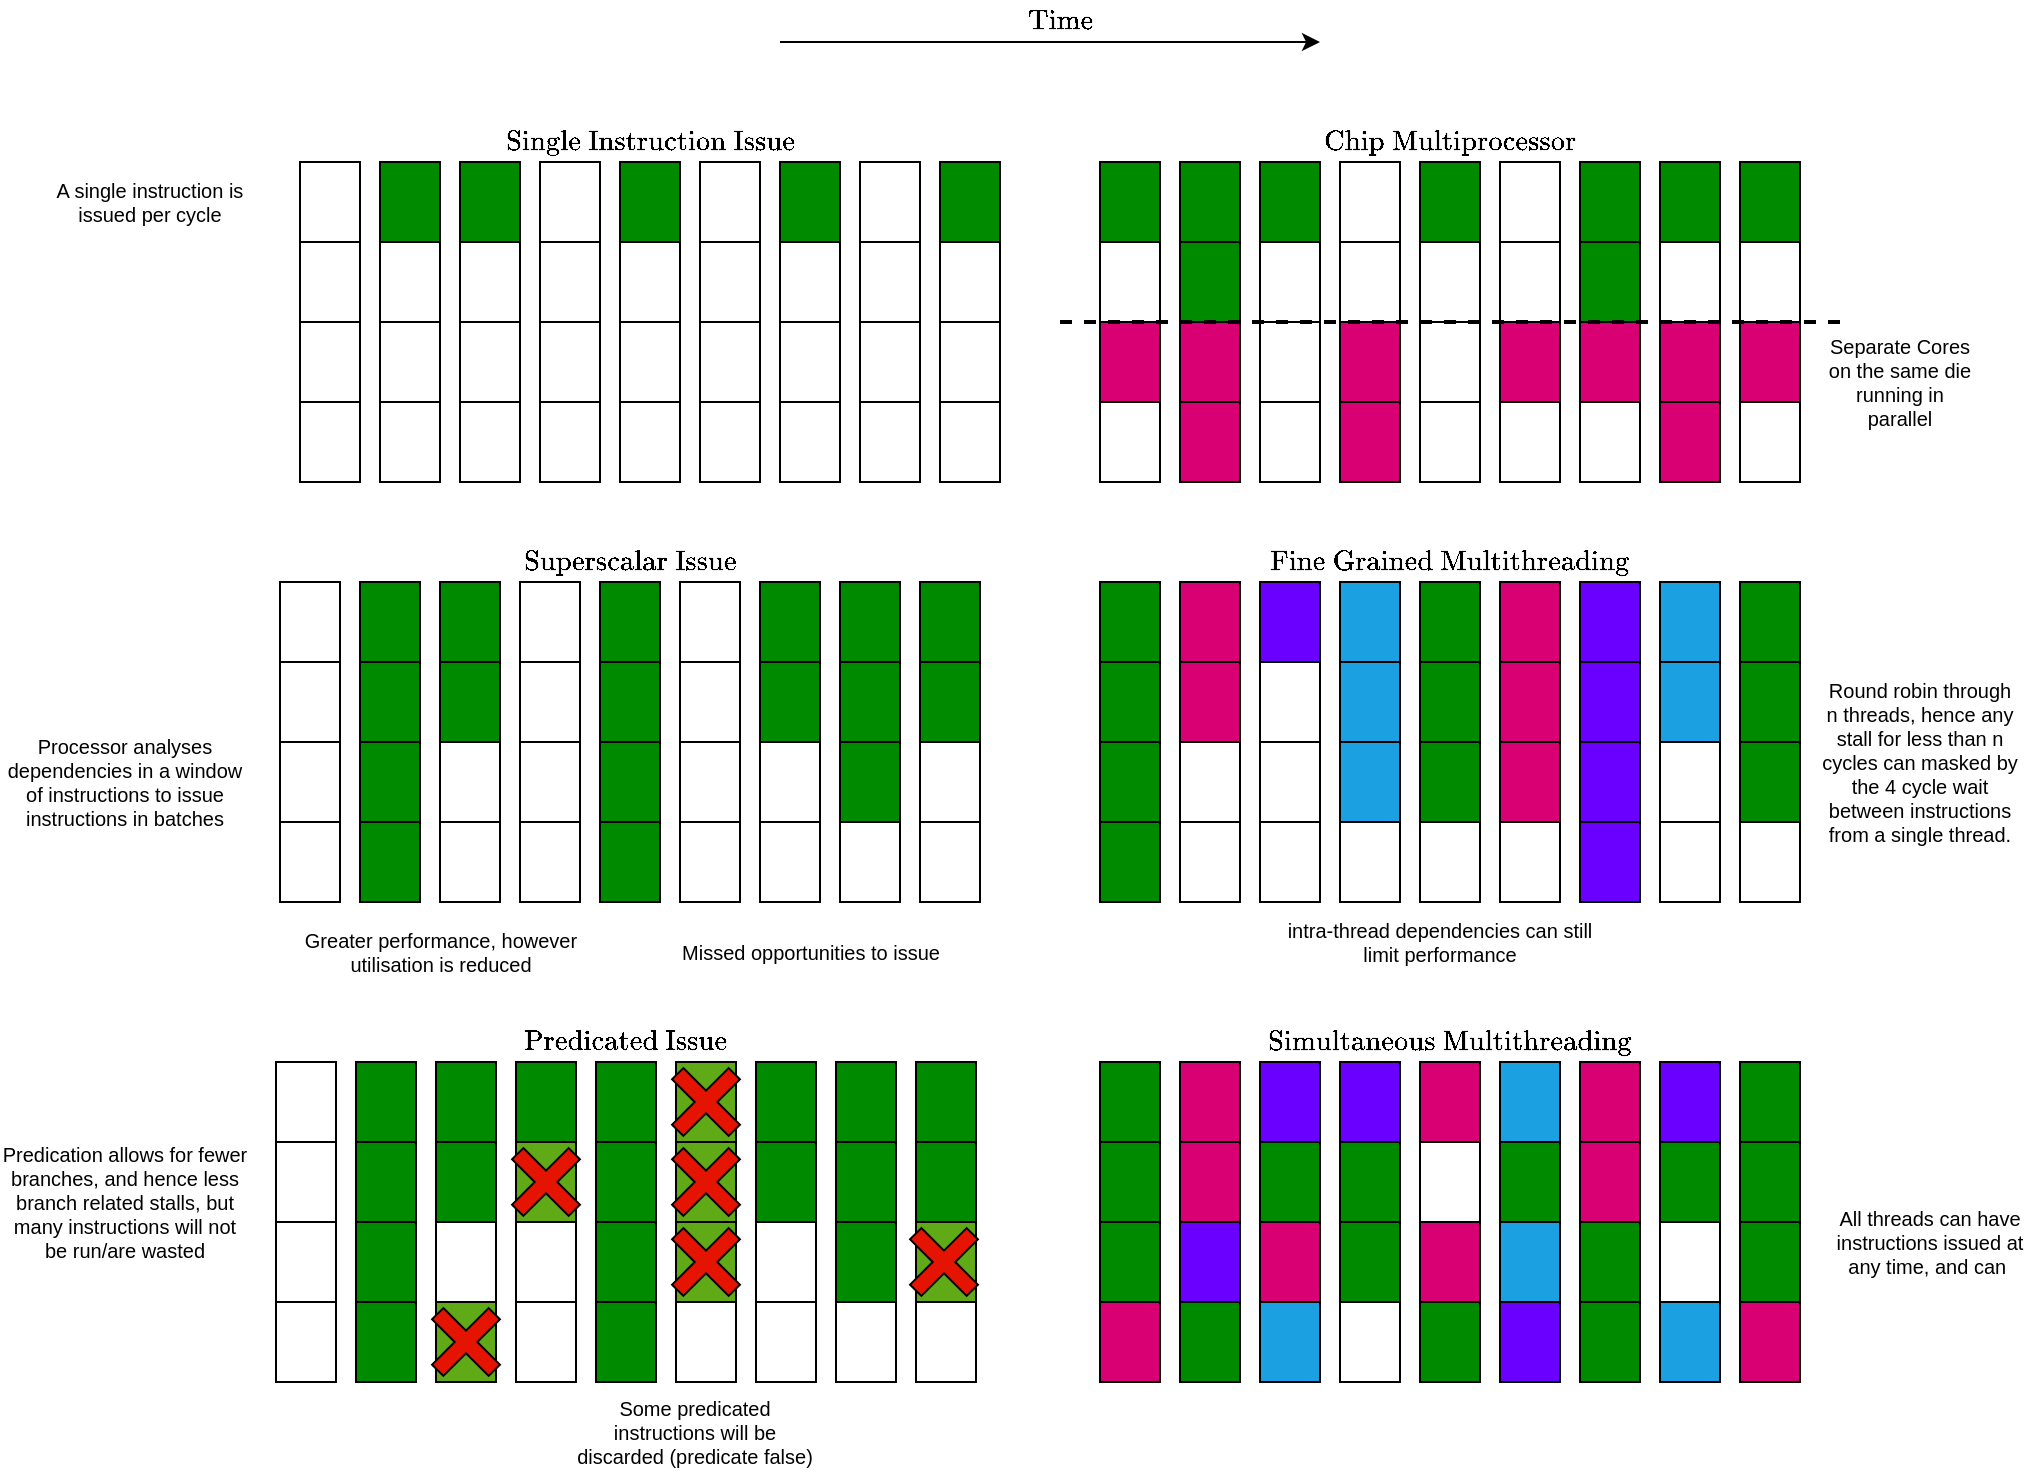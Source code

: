 <mxfile version="20.3.0" type="device"><diagram id="y4yNHxgxqT_IZ-H0hRu-" name="Page-1"><mxGraphModel dx="2130" dy="1955" grid="1" gridSize="10" guides="1" tooltips="1" connect="1" arrows="1" fold="1" page="1" pageScale="1" pageWidth="827" pageHeight="1169" math="1" shadow="0"><root><mxCell id="0"/><mxCell id="1" parent="0"/><mxCell id="jmIPKI3Y3vq1D4PAz2eN-1" value="" style="rounded=0;whiteSpace=wrap;html=1;strokeColor=#000000;" vertex="1" parent="1"><mxGeometry x="140" y="-70" width="30" height="40" as="geometry"/></mxCell><mxCell id="jmIPKI3Y3vq1D4PAz2eN-2" value="" style="rounded=0;whiteSpace=wrap;html=1;fillColor=#008a00;fontColor=#ffffff;strokeColor=#000000;" vertex="1" parent="1"><mxGeometry x="180" y="-70" width="30" height="40" as="geometry"/></mxCell><mxCell id="jmIPKI3Y3vq1D4PAz2eN-3" value="" style="rounded=0;whiteSpace=wrap;html=1;fillColor=#008a00;fontColor=#ffffff;strokeColor=#000000;" vertex="1" parent="1"><mxGeometry x="220" y="-70" width="30" height="40" as="geometry"/></mxCell><mxCell id="jmIPKI3Y3vq1D4PAz2eN-4" value="" style="rounded=0;whiteSpace=wrap;html=1;strokeColor=#000000;" vertex="1" parent="1"><mxGeometry x="260" y="-70" width="30" height="40" as="geometry"/></mxCell><mxCell id="jmIPKI3Y3vq1D4PAz2eN-5" value="" style="rounded=0;whiteSpace=wrap;html=1;fillColor=#008a00;fontColor=#ffffff;strokeColor=#000000;" vertex="1" parent="1"><mxGeometry x="300" y="-70" width="30" height="40" as="geometry"/></mxCell><mxCell id="jmIPKI3Y3vq1D4PAz2eN-6" value="" style="rounded=0;whiteSpace=wrap;html=1;strokeColor=#000000;" vertex="1" parent="1"><mxGeometry x="340" y="-70" width="30" height="40" as="geometry"/></mxCell><mxCell id="jmIPKI3Y3vq1D4PAz2eN-7" value="" style="rounded=0;whiteSpace=wrap;html=1;fillColor=#008a00;fontColor=#ffffff;strokeColor=#000000;" vertex="1" parent="1"><mxGeometry x="380" y="-70" width="30" height="40" as="geometry"/></mxCell><mxCell id="jmIPKI3Y3vq1D4PAz2eN-8" value="$$\text{Time}$$" style="text;html=1;strokeColor=none;fillColor=none;align=center;verticalAlign=middle;whiteSpace=wrap;rounded=0;" vertex="1" parent="1"><mxGeometry x="490" y="-151" width="60" height="20" as="geometry"/></mxCell><mxCell id="jmIPKI3Y3vq1D4PAz2eN-9" value="" style="endArrow=classic;html=1;rounded=0;" edge="1" parent="1"><mxGeometry width="50" height="50" relative="1" as="geometry"><mxPoint x="380" y="-130" as="sourcePoint"/><mxPoint x="650" y="-130" as="targetPoint"/></mxGeometry></mxCell><mxCell id="jmIPKI3Y3vq1D4PAz2eN-17" value="$$\text{Single Instruction Issue}$$" style="text;html=1;strokeColor=none;fillColor=none;align=center;verticalAlign=middle;whiteSpace=wrap;rounded=0;" vertex="1" parent="1"><mxGeometry x="140" y="-90" width="350" height="20" as="geometry"/></mxCell><mxCell id="jmIPKI3Y3vq1D4PAz2eN-18" value="" style="rounded=0;whiteSpace=wrap;html=1;strokeColor=#000000;" vertex="1" parent="1"><mxGeometry x="420" y="-70" width="30" height="40" as="geometry"/></mxCell><mxCell id="jmIPKI3Y3vq1D4PAz2eN-19" value="" style="rounded=0;whiteSpace=wrap;html=1;fillColor=#008a00;fontColor=#ffffff;strokeColor=#000000;" vertex="1" parent="1"><mxGeometry x="460" y="-70" width="30" height="40" as="geometry"/></mxCell><mxCell id="jmIPKI3Y3vq1D4PAz2eN-20" value="" style="rounded=0;whiteSpace=wrap;html=1;strokeColor=#000000;" vertex="1" parent="1"><mxGeometry x="130" y="140" width="30" height="40" as="geometry"/></mxCell><mxCell id="jmIPKI3Y3vq1D4PAz2eN-21" value="" style="rounded=0;whiteSpace=wrap;html=1;fillColor=#008a00;fontColor=#ffffff;strokeColor=#000000;" vertex="1" parent="1"><mxGeometry x="170" y="140" width="30" height="40" as="geometry"/></mxCell><mxCell id="jmIPKI3Y3vq1D4PAz2eN-22" value="" style="rounded=0;whiteSpace=wrap;html=1;fillColor=#008a00;fontColor=#ffffff;strokeColor=#000000;" vertex="1" parent="1"><mxGeometry x="210" y="140" width="30" height="40" as="geometry"/></mxCell><mxCell id="jmIPKI3Y3vq1D4PAz2eN-23" value="" style="rounded=0;whiteSpace=wrap;html=1;strokeColor=#000000;" vertex="1" parent="1"><mxGeometry x="250" y="140" width="30" height="40" as="geometry"/></mxCell><mxCell id="jmIPKI3Y3vq1D4PAz2eN-24" value="" style="rounded=0;whiteSpace=wrap;html=1;fillColor=#008a00;fontColor=#ffffff;strokeColor=#000000;" vertex="1" parent="1"><mxGeometry x="290" y="140" width="30" height="40" as="geometry"/></mxCell><mxCell id="jmIPKI3Y3vq1D4PAz2eN-25" value="" style="rounded=0;whiteSpace=wrap;html=1;strokeColor=#000000;" vertex="1" parent="1"><mxGeometry x="330" y="140" width="30" height="40" as="geometry"/></mxCell><mxCell id="jmIPKI3Y3vq1D4PAz2eN-26" value="" style="rounded=0;whiteSpace=wrap;html=1;fillColor=#008a00;fontColor=#ffffff;strokeColor=#000000;" vertex="1" parent="1"><mxGeometry x="370" y="140" width="30" height="40" as="geometry"/></mxCell><mxCell id="jmIPKI3Y3vq1D4PAz2eN-27" value="" style="rounded=0;whiteSpace=wrap;html=1;fillColor=#008a00;fontColor=#ffffff;strokeColor=#000000;" vertex="1" parent="1"><mxGeometry x="410" y="140" width="30" height="40" as="geometry"/></mxCell><mxCell id="jmIPKI3Y3vq1D4PAz2eN-28" value="" style="rounded=0;whiteSpace=wrap;html=1;fillColor=#008a00;fontColor=#ffffff;strokeColor=#000000;" vertex="1" parent="1"><mxGeometry x="450" y="140" width="30" height="40" as="geometry"/></mxCell><mxCell id="jmIPKI3Y3vq1D4PAz2eN-29" value="" style="rounded=0;whiteSpace=wrap;html=1;strokeColor=#000000;" vertex="1" parent="1"><mxGeometry x="130" y="180" width="30" height="40" as="geometry"/></mxCell><mxCell id="jmIPKI3Y3vq1D4PAz2eN-30" value="" style="rounded=0;whiteSpace=wrap;html=1;fillColor=#008a00;fontColor=#ffffff;strokeColor=#000000;" vertex="1" parent="1"><mxGeometry x="170" y="180" width="30" height="40" as="geometry"/></mxCell><mxCell id="jmIPKI3Y3vq1D4PAz2eN-31" value="" style="rounded=0;whiteSpace=wrap;html=1;fillColor=#008a00;fontColor=#ffffff;strokeColor=#000000;" vertex="1" parent="1"><mxGeometry x="210" y="180" width="30" height="40" as="geometry"/></mxCell><mxCell id="jmIPKI3Y3vq1D4PAz2eN-32" value="" style="rounded=0;whiteSpace=wrap;html=1;strokeColor=#000000;" vertex="1" parent="1"><mxGeometry x="250" y="180" width="30" height="40" as="geometry"/></mxCell><mxCell id="jmIPKI3Y3vq1D4PAz2eN-33" value="" style="rounded=0;whiteSpace=wrap;html=1;fillColor=#008a00;fontColor=#ffffff;strokeColor=#000000;" vertex="1" parent="1"><mxGeometry x="290" y="180" width="30" height="40" as="geometry"/></mxCell><mxCell id="jmIPKI3Y3vq1D4PAz2eN-34" value="" style="rounded=0;whiteSpace=wrap;html=1;strokeColor=#000000;" vertex="1" parent="1"><mxGeometry x="330" y="180" width="30" height="40" as="geometry"/></mxCell><mxCell id="jmIPKI3Y3vq1D4PAz2eN-35" value="" style="rounded=0;whiteSpace=wrap;html=1;fillColor=#008a00;fontColor=#ffffff;strokeColor=#000000;" vertex="1" parent="1"><mxGeometry x="370" y="180" width="30" height="40" as="geometry"/></mxCell><mxCell id="jmIPKI3Y3vq1D4PAz2eN-36" value="" style="rounded=0;whiteSpace=wrap;html=1;fillColor=#008a00;fontColor=#ffffff;strokeColor=#000000;" vertex="1" parent="1"><mxGeometry x="410" y="180" width="30" height="40" as="geometry"/></mxCell><mxCell id="jmIPKI3Y3vq1D4PAz2eN-37" value="" style="rounded=0;whiteSpace=wrap;html=1;fillColor=#008a00;fontColor=#ffffff;strokeColor=#000000;" vertex="1" parent="1"><mxGeometry x="450" y="180" width="30" height="40" as="geometry"/></mxCell><mxCell id="jmIPKI3Y3vq1D4PAz2eN-38" value="" style="rounded=0;whiteSpace=wrap;html=1;strokeColor=#000000;" vertex="1" parent="1"><mxGeometry x="130" y="220" width="30" height="40" as="geometry"/></mxCell><mxCell id="jmIPKI3Y3vq1D4PAz2eN-39" value="" style="rounded=0;whiteSpace=wrap;html=1;fillColor=#008a00;fontColor=#ffffff;strokeColor=#000000;" vertex="1" parent="1"><mxGeometry x="170" y="220" width="30" height="40" as="geometry"/></mxCell><mxCell id="jmIPKI3Y3vq1D4PAz2eN-40" value="" style="rounded=0;whiteSpace=wrap;html=1;strokeColor=#000000;" vertex="1" parent="1"><mxGeometry x="210" y="220" width="30" height="40" as="geometry"/></mxCell><mxCell id="jmIPKI3Y3vq1D4PAz2eN-41" value="" style="rounded=0;whiteSpace=wrap;html=1;strokeColor=#000000;" vertex="1" parent="1"><mxGeometry x="250" y="220" width="30" height="40" as="geometry"/></mxCell><mxCell id="jmIPKI3Y3vq1D4PAz2eN-42" value="" style="rounded=0;whiteSpace=wrap;html=1;fillColor=#008a00;fontColor=#ffffff;strokeColor=#000000;" vertex="1" parent="1"><mxGeometry x="290" y="220" width="30" height="40" as="geometry"/></mxCell><mxCell id="jmIPKI3Y3vq1D4PAz2eN-43" value="" style="rounded=0;whiteSpace=wrap;html=1;strokeColor=#000000;" vertex="1" parent="1"><mxGeometry x="330" y="220" width="30" height="40" as="geometry"/></mxCell><mxCell id="jmIPKI3Y3vq1D4PAz2eN-44" value="" style="rounded=0;whiteSpace=wrap;html=1;strokeColor=#000000;" vertex="1" parent="1"><mxGeometry x="370" y="220" width="30" height="40" as="geometry"/></mxCell><mxCell id="jmIPKI3Y3vq1D4PAz2eN-45" value="" style="rounded=0;whiteSpace=wrap;html=1;fillColor=#008a00;fontColor=#ffffff;strokeColor=#000000;" vertex="1" parent="1"><mxGeometry x="410" y="220" width="30" height="40" as="geometry"/></mxCell><mxCell id="jmIPKI3Y3vq1D4PAz2eN-46" value="" style="rounded=0;whiteSpace=wrap;html=1;strokeColor=#000000;" vertex="1" parent="1"><mxGeometry x="450" y="220" width="30" height="40" as="geometry"/></mxCell><mxCell id="jmIPKI3Y3vq1D4PAz2eN-47" value="" style="rounded=0;whiteSpace=wrap;html=1;strokeColor=#000000;" vertex="1" parent="1"><mxGeometry x="130" y="260" width="30" height="40" as="geometry"/></mxCell><mxCell id="jmIPKI3Y3vq1D4PAz2eN-48" value="" style="rounded=0;whiteSpace=wrap;html=1;fillColor=#008a00;fontColor=#ffffff;strokeColor=#000000;" vertex="1" parent="1"><mxGeometry x="170" y="260" width="30" height="40" as="geometry"/></mxCell><mxCell id="jmIPKI3Y3vq1D4PAz2eN-49" value="" style="rounded=0;whiteSpace=wrap;html=1;strokeColor=#000000;" vertex="1" parent="1"><mxGeometry x="210" y="260" width="30" height="40" as="geometry"/></mxCell><mxCell id="jmIPKI3Y3vq1D4PAz2eN-50" value="" style="rounded=0;whiteSpace=wrap;html=1;strokeColor=#000000;" vertex="1" parent="1"><mxGeometry x="250" y="260" width="30" height="40" as="geometry"/></mxCell><mxCell id="jmIPKI3Y3vq1D4PAz2eN-51" value="" style="rounded=0;whiteSpace=wrap;html=1;fillColor=#008a00;fontColor=#ffffff;strokeColor=#000000;" vertex="1" parent="1"><mxGeometry x="290" y="260" width="30" height="40" as="geometry"/></mxCell><mxCell id="jmIPKI3Y3vq1D4PAz2eN-52" value="" style="rounded=0;whiteSpace=wrap;html=1;strokeColor=#000000;" vertex="1" parent="1"><mxGeometry x="330" y="260" width="30" height="40" as="geometry"/></mxCell><mxCell id="jmIPKI3Y3vq1D4PAz2eN-53" value="" style="rounded=0;whiteSpace=wrap;html=1;strokeColor=#000000;" vertex="1" parent="1"><mxGeometry x="370" y="260" width="30" height="40" as="geometry"/></mxCell><mxCell id="jmIPKI3Y3vq1D4PAz2eN-54" value="" style="rounded=0;whiteSpace=wrap;html=1;strokeColor=#000000;" vertex="1" parent="1"><mxGeometry x="410" y="260" width="30" height="40" as="geometry"/></mxCell><mxCell id="jmIPKI3Y3vq1D4PAz2eN-55" value="" style="rounded=0;whiteSpace=wrap;html=1;strokeColor=#000000;" vertex="1" parent="1"><mxGeometry x="450" y="260" width="30" height="40" as="geometry"/></mxCell><mxCell id="jmIPKI3Y3vq1D4PAz2eN-56" value="$$\text{Superscalar Issue}$$" style="text;html=1;strokeColor=none;fillColor=none;align=center;verticalAlign=middle;whiteSpace=wrap;rounded=0;" vertex="1" parent="1"><mxGeometry x="130" y="120" width="350" height="20" as="geometry"/></mxCell><mxCell id="jmIPKI3Y3vq1D4PAz2eN-58" value="" style="rounded=0;whiteSpace=wrap;html=1;strokeColor=#000000;" vertex="1" parent="1"><mxGeometry x="128" y="380" width="30" height="40" as="geometry"/></mxCell><mxCell id="jmIPKI3Y3vq1D4PAz2eN-59" value="" style="rounded=0;whiteSpace=wrap;html=1;fillColor=#008a00;fontColor=#ffffff;strokeColor=#000000;" vertex="1" parent="1"><mxGeometry x="168" y="380" width="30" height="40" as="geometry"/></mxCell><mxCell id="jmIPKI3Y3vq1D4PAz2eN-60" value="" style="rounded=0;whiteSpace=wrap;html=1;fillColor=#008a00;fontColor=#ffffff;strokeColor=#000000;" vertex="1" parent="1"><mxGeometry x="208" y="380" width="30" height="40" as="geometry"/></mxCell><mxCell id="jmIPKI3Y3vq1D4PAz2eN-61" value="" style="rounded=0;whiteSpace=wrap;html=1;fillColor=#008a00;fontColor=#ffffff;strokeColor=#000000;" vertex="1" parent="1"><mxGeometry x="248" y="380" width="30" height="40" as="geometry"/></mxCell><mxCell id="jmIPKI3Y3vq1D4PAz2eN-62" value="" style="rounded=0;whiteSpace=wrap;html=1;fillColor=#008a00;fontColor=#ffffff;strokeColor=#000000;" vertex="1" parent="1"><mxGeometry x="288" y="380" width="30" height="40" as="geometry"/></mxCell><mxCell id="jmIPKI3Y3vq1D4PAz2eN-63" value="" style="rounded=0;whiteSpace=wrap;html=1;fillColor=#60a917;fontColor=#ffffff;strokeColor=#000000;" vertex="1" parent="1"><mxGeometry x="328" y="380" width="30" height="40" as="geometry"/></mxCell><mxCell id="jmIPKI3Y3vq1D4PAz2eN-64" value="" style="rounded=0;whiteSpace=wrap;html=1;fillColor=#008a00;fontColor=#ffffff;strokeColor=#000000;" vertex="1" parent="1"><mxGeometry x="368" y="380" width="30" height="40" as="geometry"/></mxCell><mxCell id="jmIPKI3Y3vq1D4PAz2eN-65" value="" style="rounded=0;whiteSpace=wrap;html=1;fillColor=#008a00;fontColor=#ffffff;strokeColor=#000000;" vertex="1" parent="1"><mxGeometry x="408" y="380" width="30" height="40" as="geometry"/></mxCell><mxCell id="jmIPKI3Y3vq1D4PAz2eN-66" value="" style="rounded=0;whiteSpace=wrap;html=1;fillColor=#008a00;fontColor=#ffffff;strokeColor=#000000;" vertex="1" parent="1"><mxGeometry x="448" y="380" width="30" height="40" as="geometry"/></mxCell><mxCell id="jmIPKI3Y3vq1D4PAz2eN-67" value="" style="rounded=0;whiteSpace=wrap;html=1;strokeColor=#000000;" vertex="1" parent="1"><mxGeometry x="128" y="420" width="30" height="40" as="geometry"/></mxCell><mxCell id="jmIPKI3Y3vq1D4PAz2eN-68" value="" style="rounded=0;whiteSpace=wrap;html=1;fillColor=#008a00;fontColor=#ffffff;strokeColor=#000000;" vertex="1" parent="1"><mxGeometry x="168" y="420" width="30" height="40" as="geometry"/></mxCell><mxCell id="jmIPKI3Y3vq1D4PAz2eN-69" value="" style="rounded=0;whiteSpace=wrap;html=1;fillColor=#008a00;fontColor=#ffffff;strokeColor=#000000;" vertex="1" parent="1"><mxGeometry x="208" y="420" width="30" height="40" as="geometry"/></mxCell><mxCell id="jmIPKI3Y3vq1D4PAz2eN-70" value="" style="rounded=0;whiteSpace=wrap;html=1;fillColor=#60a917;fontColor=#ffffff;strokeColor=#000000;" vertex="1" parent="1"><mxGeometry x="248" y="420" width="30" height="40" as="geometry"/></mxCell><mxCell id="jmIPKI3Y3vq1D4PAz2eN-71" value="" style="rounded=0;whiteSpace=wrap;html=1;fillColor=#008a00;fontColor=#ffffff;strokeColor=#000000;" vertex="1" parent="1"><mxGeometry x="288" y="420" width="30" height="40" as="geometry"/></mxCell><mxCell id="jmIPKI3Y3vq1D4PAz2eN-72" value="" style="rounded=0;whiteSpace=wrap;html=1;fillColor=#60a917;fontColor=#ffffff;strokeColor=#000000;" vertex="1" parent="1"><mxGeometry x="328" y="420" width="30" height="40" as="geometry"/></mxCell><mxCell id="jmIPKI3Y3vq1D4PAz2eN-73" value="" style="rounded=0;whiteSpace=wrap;html=1;fillColor=#008a00;fontColor=#ffffff;strokeColor=#000000;" vertex="1" parent="1"><mxGeometry x="368" y="420" width="30" height="40" as="geometry"/></mxCell><mxCell id="jmIPKI3Y3vq1D4PAz2eN-74" value="" style="rounded=0;whiteSpace=wrap;html=1;fillColor=#008a00;fontColor=#ffffff;strokeColor=#000000;" vertex="1" parent="1"><mxGeometry x="408" y="420" width="30" height="40" as="geometry"/></mxCell><mxCell id="jmIPKI3Y3vq1D4PAz2eN-75" value="" style="rounded=0;whiteSpace=wrap;html=1;fillColor=#008a00;fontColor=#ffffff;strokeColor=#000000;" vertex="1" parent="1"><mxGeometry x="448" y="420" width="30" height="40" as="geometry"/></mxCell><mxCell id="jmIPKI3Y3vq1D4PAz2eN-76" value="" style="rounded=0;whiteSpace=wrap;html=1;strokeColor=#000000;" vertex="1" parent="1"><mxGeometry x="128" y="460" width="30" height="40" as="geometry"/></mxCell><mxCell id="jmIPKI3Y3vq1D4PAz2eN-77" value="" style="rounded=0;whiteSpace=wrap;html=1;fillColor=#008a00;fontColor=#ffffff;strokeColor=#000000;" vertex="1" parent="1"><mxGeometry x="168" y="460" width="30" height="40" as="geometry"/></mxCell><mxCell id="jmIPKI3Y3vq1D4PAz2eN-78" value="" style="rounded=0;whiteSpace=wrap;html=1;strokeColor=#000000;" vertex="1" parent="1"><mxGeometry x="208" y="460" width="30" height="40" as="geometry"/></mxCell><mxCell id="jmIPKI3Y3vq1D4PAz2eN-79" value="" style="rounded=0;whiteSpace=wrap;html=1;strokeColor=#000000;" vertex="1" parent="1"><mxGeometry x="248" y="460" width="30" height="40" as="geometry"/></mxCell><mxCell id="jmIPKI3Y3vq1D4PAz2eN-80" value="" style="rounded=0;whiteSpace=wrap;html=1;fillColor=#008a00;fontColor=#ffffff;strokeColor=#000000;" vertex="1" parent="1"><mxGeometry x="288" y="460" width="30" height="40" as="geometry"/></mxCell><mxCell id="jmIPKI3Y3vq1D4PAz2eN-81" value="" style="rounded=0;whiteSpace=wrap;html=1;fillColor=#60a917;fontColor=#ffffff;strokeColor=#000000;" vertex="1" parent="1"><mxGeometry x="328" y="460" width="30" height="40" as="geometry"/></mxCell><mxCell id="jmIPKI3Y3vq1D4PAz2eN-82" value="" style="rounded=0;whiteSpace=wrap;html=1;strokeColor=#000000;" vertex="1" parent="1"><mxGeometry x="368" y="460" width="30" height="40" as="geometry"/></mxCell><mxCell id="jmIPKI3Y3vq1D4PAz2eN-83" value="" style="rounded=0;whiteSpace=wrap;html=1;fillColor=#008a00;fontColor=#ffffff;strokeColor=#000000;" vertex="1" parent="1"><mxGeometry x="408" y="460" width="30" height="40" as="geometry"/></mxCell><mxCell id="jmIPKI3Y3vq1D4PAz2eN-84" value="" style="rounded=0;whiteSpace=wrap;html=1;fillColor=#60a917;fontColor=#ffffff;strokeColor=#000000;" vertex="1" parent="1"><mxGeometry x="448" y="460" width="30" height="40" as="geometry"/></mxCell><mxCell id="jmIPKI3Y3vq1D4PAz2eN-85" value="" style="rounded=0;whiteSpace=wrap;html=1;strokeColor=#000000;" vertex="1" parent="1"><mxGeometry x="128" y="500" width="30" height="40" as="geometry"/></mxCell><mxCell id="jmIPKI3Y3vq1D4PAz2eN-86" value="" style="rounded=0;whiteSpace=wrap;html=1;fillColor=#008a00;fontColor=#ffffff;strokeColor=#000000;" vertex="1" parent="1"><mxGeometry x="168" y="500" width="30" height="40" as="geometry"/></mxCell><mxCell id="jmIPKI3Y3vq1D4PAz2eN-87" value="" style="rounded=0;whiteSpace=wrap;html=1;fillColor=#60a917;fontColor=#ffffff;strokeColor=#000000;" vertex="1" parent="1"><mxGeometry x="208" y="500" width="30" height="40" as="geometry"/></mxCell><mxCell id="jmIPKI3Y3vq1D4PAz2eN-88" value="" style="rounded=0;whiteSpace=wrap;html=1;strokeColor=#000000;" vertex="1" parent="1"><mxGeometry x="248" y="500" width="30" height="40" as="geometry"/></mxCell><mxCell id="jmIPKI3Y3vq1D4PAz2eN-89" value="" style="rounded=0;whiteSpace=wrap;html=1;fillColor=#008a00;fontColor=#ffffff;strokeColor=#000000;" vertex="1" parent="1"><mxGeometry x="288" y="500" width="30" height="40" as="geometry"/></mxCell><mxCell id="jmIPKI3Y3vq1D4PAz2eN-90" value="" style="rounded=0;whiteSpace=wrap;html=1;strokeColor=#000000;" vertex="1" parent="1"><mxGeometry x="328" y="500" width="30" height="40" as="geometry"/></mxCell><mxCell id="jmIPKI3Y3vq1D4PAz2eN-91" value="" style="rounded=0;whiteSpace=wrap;html=1;strokeColor=#000000;" vertex="1" parent="1"><mxGeometry x="368" y="500" width="30" height="40" as="geometry"/></mxCell><mxCell id="jmIPKI3Y3vq1D4PAz2eN-92" value="" style="rounded=0;whiteSpace=wrap;html=1;strokeColor=#000000;" vertex="1" parent="1"><mxGeometry x="408" y="500" width="30" height="40" as="geometry"/></mxCell><mxCell id="jmIPKI3Y3vq1D4PAz2eN-93" value="" style="rounded=0;whiteSpace=wrap;html=1;strokeColor=#000000;" vertex="1" parent="1"><mxGeometry x="448" y="500" width="30" height="40" as="geometry"/></mxCell><mxCell id="jmIPKI3Y3vq1D4PAz2eN-94" value="$$\text{Predicated Issue}$$" style="text;html=1;strokeColor=none;fillColor=none;align=center;verticalAlign=middle;whiteSpace=wrap;rounded=0;" vertex="1" parent="1"><mxGeometry x="128" y="360" width="350" height="20" as="geometry"/></mxCell><mxCell id="jmIPKI3Y3vq1D4PAz2eN-95" value="" style="shape=cross;whiteSpace=wrap;html=1;rotation=45;fillColor=#e51400;fontColor=#ffffff;strokeColor=#000000;" vertex="1" parent="1"><mxGeometry x="203" y="500" width="40" height="40" as="geometry"/></mxCell><mxCell id="jmIPKI3Y3vq1D4PAz2eN-96" value="" style="shape=cross;whiteSpace=wrap;html=1;rotation=45;fillColor=#e51400;fontColor=#ffffff;strokeColor=#000000;" vertex="1" parent="1"><mxGeometry x="323" y="380" width="40" height="40" as="geometry"/></mxCell><mxCell id="jmIPKI3Y3vq1D4PAz2eN-97" value="" style="shape=cross;whiteSpace=wrap;html=1;rotation=45;fillColor=#e51400;fontColor=#ffffff;strokeColor=#000000;" vertex="1" parent="1"><mxGeometry x="323" y="420" width="40" height="40" as="geometry"/></mxCell><mxCell id="jmIPKI3Y3vq1D4PAz2eN-98" value="" style="shape=cross;whiteSpace=wrap;html=1;rotation=45;fillColor=#e51400;fontColor=#ffffff;strokeColor=#000000;" vertex="1" parent="1"><mxGeometry x="323" y="460" width="40" height="40" as="geometry"/></mxCell><mxCell id="jmIPKI3Y3vq1D4PAz2eN-99" value="" style="shape=cross;whiteSpace=wrap;html=1;rotation=45;fillColor=#e51400;fontColor=#ffffff;strokeColor=#000000;" vertex="1" parent="1"><mxGeometry x="442" y="460" width="40" height="40" as="geometry"/></mxCell><mxCell id="jmIPKI3Y3vq1D4PAz2eN-100" value="A single instruction is issued per cycle" style="text;html=1;strokeColor=none;fillColor=none;align=center;verticalAlign=middle;whiteSpace=wrap;rounded=0;fontSize=10;" vertex="1" parent="1"><mxGeometry x="10" y="-60" width="110" height="20" as="geometry"/></mxCell><mxCell id="jmIPKI3Y3vq1D4PAz2eN-101" value="Processor analyses dependencies in a window of instructions to issue instructions in batches" style="text;html=1;strokeColor=none;fillColor=none;align=center;verticalAlign=middle;whiteSpace=wrap;rounded=0;fontSize=10;" vertex="1" parent="1"><mxGeometry x="-10" y="220" width="125" height="40" as="geometry"/></mxCell><mxCell id="jmIPKI3Y3vq1D4PAz2eN-102" value="Missed opportunities to issue" style="text;html=1;strokeColor=none;fillColor=none;align=center;verticalAlign=middle;whiteSpace=wrap;rounded=0;fontSize=10;" vertex="1" parent="1"><mxGeometry x="324.5" y="310" width="141" height="30" as="geometry"/></mxCell><mxCell id="jmIPKI3Y3vq1D4PAz2eN-103" value="Greater performance, however utilisation is reduced" style="text;html=1;strokeColor=none;fillColor=none;align=center;verticalAlign=middle;whiteSpace=wrap;rounded=0;fontSize=10;" vertex="1" parent="1"><mxGeometry x="133" y="305" width="155" height="40" as="geometry"/></mxCell><mxCell id="jmIPKI3Y3vq1D4PAz2eN-104" value="Some predicated instructions will be discarded (predicate false)" style="text;html=1;strokeColor=none;fillColor=none;align=center;verticalAlign=middle;whiteSpace=wrap;rounded=0;fontSize=10;" vertex="1" parent="1"><mxGeometry x="275" y="545" width="125" height="40" as="geometry"/></mxCell><mxCell id="jmIPKI3Y3vq1D4PAz2eN-105" value="" style="shape=cross;whiteSpace=wrap;html=1;rotation=45;fillColor=#e51400;fontColor=#ffffff;strokeColor=#000000;" vertex="1" parent="1"><mxGeometry x="243" y="420" width="40" height="40" as="geometry"/></mxCell><mxCell id="jmIPKI3Y3vq1D4PAz2eN-108" value="Predication allows for fewer branches, and hence less branch related stalls, but many instructions will not be run/are wasted" style="text;html=1;strokeColor=none;fillColor=none;align=center;verticalAlign=middle;whiteSpace=wrap;rounded=0;fontSize=10;" vertex="1" parent="1"><mxGeometry x="-10" y="430" width="125" height="40" as="geometry"/></mxCell><mxCell id="jmIPKI3Y3vq1D4PAz2eN-109" value="" style="rounded=0;whiteSpace=wrap;html=1;fillColor=#008a00;fontColor=#ffffff;strokeColor=#000000;" vertex="1" parent="1"><mxGeometry x="540" y="380" width="30" height="40" as="geometry"/></mxCell><mxCell id="jmIPKI3Y3vq1D4PAz2eN-110" value="" style="rounded=0;whiteSpace=wrap;html=1;fillColor=#d80073;fontColor=#ffffff;strokeColor=#000000;" vertex="1" parent="1"><mxGeometry x="580" y="380" width="30" height="40" as="geometry"/></mxCell><mxCell id="jmIPKI3Y3vq1D4PAz2eN-111" value="" style="rounded=0;whiteSpace=wrap;html=1;fillColor=#6a00ff;fontColor=#ffffff;strokeColor=#000000;" vertex="1" parent="1"><mxGeometry x="620" y="380" width="30" height="40" as="geometry"/></mxCell><mxCell id="jmIPKI3Y3vq1D4PAz2eN-112" value="" style="rounded=0;whiteSpace=wrap;html=1;fillColor=#6a00ff;fontColor=#ffffff;strokeColor=#000000;" vertex="1" parent="1"><mxGeometry x="660" y="380" width="30" height="40" as="geometry"/></mxCell><mxCell id="jmIPKI3Y3vq1D4PAz2eN-113" value="" style="rounded=0;whiteSpace=wrap;html=1;fillColor=#d80073;fontColor=#ffffff;strokeColor=#000000;" vertex="1" parent="1"><mxGeometry x="700" y="380" width="30" height="40" as="geometry"/></mxCell><mxCell id="jmIPKI3Y3vq1D4PAz2eN-114" value="" style="rounded=0;whiteSpace=wrap;html=1;fillColor=#1ba1e2;fontColor=#ffffff;strokeColor=#000000;" vertex="1" parent="1"><mxGeometry x="740" y="380" width="30" height="40" as="geometry"/></mxCell><mxCell id="jmIPKI3Y3vq1D4PAz2eN-115" value="" style="rounded=0;whiteSpace=wrap;html=1;fillColor=#d80073;fontColor=#ffffff;strokeColor=#000000;" vertex="1" parent="1"><mxGeometry x="780" y="380" width="30" height="40" as="geometry"/></mxCell><mxCell id="jmIPKI3Y3vq1D4PAz2eN-116" value="" style="rounded=0;whiteSpace=wrap;html=1;fillColor=#6a00ff;fontColor=#ffffff;strokeColor=#000000;" vertex="1" parent="1"><mxGeometry x="820" y="380" width="30" height="40" as="geometry"/></mxCell><mxCell id="jmIPKI3Y3vq1D4PAz2eN-117" value="" style="rounded=0;whiteSpace=wrap;html=1;fillColor=#008a00;fontColor=#ffffff;strokeColor=#000000;" vertex="1" parent="1"><mxGeometry x="860" y="380" width="30" height="40" as="geometry"/></mxCell><mxCell id="jmIPKI3Y3vq1D4PAz2eN-118" value="" style="rounded=0;whiteSpace=wrap;html=1;fillColor=#008a00;fontColor=#ffffff;strokeColor=#000000;" vertex="1" parent="1"><mxGeometry x="540" y="420" width="30" height="40" as="geometry"/></mxCell><mxCell id="jmIPKI3Y3vq1D4PAz2eN-119" value="" style="rounded=0;whiteSpace=wrap;html=1;fillColor=#d80073;fontColor=#ffffff;strokeColor=#000000;" vertex="1" parent="1"><mxGeometry x="580" y="420" width="30" height="40" as="geometry"/></mxCell><mxCell id="jmIPKI3Y3vq1D4PAz2eN-120" value="" style="rounded=0;whiteSpace=wrap;html=1;fillColor=#008a00;fontColor=#ffffff;strokeColor=#000000;" vertex="1" parent="1"><mxGeometry x="620" y="420" width="30" height="40" as="geometry"/></mxCell><mxCell id="jmIPKI3Y3vq1D4PAz2eN-121" value="" style="rounded=0;whiteSpace=wrap;html=1;fillColor=#008a00;fontColor=#ffffff;strokeColor=#000000;" vertex="1" parent="1"><mxGeometry x="660" y="420" width="30" height="40" as="geometry"/></mxCell><mxCell id="jmIPKI3Y3vq1D4PAz2eN-122" value="" style="rounded=0;whiteSpace=wrap;html=1;strokeColor=#000000;" vertex="1" parent="1"><mxGeometry x="700" y="420" width="30" height="40" as="geometry"/></mxCell><mxCell id="jmIPKI3Y3vq1D4PAz2eN-123" value="" style="rounded=0;whiteSpace=wrap;html=1;fillColor=#008a00;fontColor=#ffffff;strokeColor=#000000;" vertex="1" parent="1"><mxGeometry x="740" y="420" width="30" height="40" as="geometry"/></mxCell><mxCell id="jmIPKI3Y3vq1D4PAz2eN-124" value="" style="rounded=0;whiteSpace=wrap;html=1;fillColor=#d80073;fontColor=#ffffff;strokeColor=#000000;" vertex="1" parent="1"><mxGeometry x="780" y="420" width="30" height="40" as="geometry"/></mxCell><mxCell id="jmIPKI3Y3vq1D4PAz2eN-125" value="" style="rounded=0;whiteSpace=wrap;html=1;fillColor=#008a00;fontColor=#ffffff;strokeColor=#000000;" vertex="1" parent="1"><mxGeometry x="820" y="420" width="30" height="40" as="geometry"/></mxCell><mxCell id="jmIPKI3Y3vq1D4PAz2eN-126" value="" style="rounded=0;whiteSpace=wrap;html=1;fillColor=#008a00;fontColor=#ffffff;strokeColor=#000000;" vertex="1" parent="1"><mxGeometry x="860" y="420" width="30" height="40" as="geometry"/></mxCell><mxCell id="jmIPKI3Y3vq1D4PAz2eN-127" value="" style="rounded=0;whiteSpace=wrap;html=1;fillColor=#008a00;fontColor=#ffffff;strokeColor=#000000;" vertex="1" parent="1"><mxGeometry x="540" y="460" width="30" height="40" as="geometry"/></mxCell><mxCell id="jmIPKI3Y3vq1D4PAz2eN-128" value="" style="rounded=0;whiteSpace=wrap;html=1;fillColor=#6a00ff;fontColor=#ffffff;strokeColor=#000000;" vertex="1" parent="1"><mxGeometry x="580" y="460" width="30" height="40" as="geometry"/></mxCell><mxCell id="jmIPKI3Y3vq1D4PAz2eN-129" value="" style="rounded=0;whiteSpace=wrap;html=1;fillColor=#d80073;fontColor=#ffffff;strokeColor=#000000;" vertex="1" parent="1"><mxGeometry x="620" y="460" width="30" height="40" as="geometry"/></mxCell><mxCell id="jmIPKI3Y3vq1D4PAz2eN-130" value="" style="rounded=0;whiteSpace=wrap;html=1;fillColor=#008a00;fontColor=#ffffff;strokeColor=#000000;" vertex="1" parent="1"><mxGeometry x="660" y="460" width="30" height="40" as="geometry"/></mxCell><mxCell id="jmIPKI3Y3vq1D4PAz2eN-131" value="" style="rounded=0;whiteSpace=wrap;html=1;fillColor=#d80073;fontColor=#ffffff;strokeColor=#000000;" vertex="1" parent="1"><mxGeometry x="700" y="460" width="30" height="40" as="geometry"/></mxCell><mxCell id="jmIPKI3Y3vq1D4PAz2eN-132" value="" style="rounded=0;whiteSpace=wrap;html=1;strokeColor=#000000;" vertex="1" parent="1"><mxGeometry x="740" y="460" width="30" height="40" as="geometry"/></mxCell><mxCell id="jmIPKI3Y3vq1D4PAz2eN-133" value="" style="rounded=0;whiteSpace=wrap;html=1;fillColor=#008a00;fontColor=#ffffff;strokeColor=#000000;" vertex="1" parent="1"><mxGeometry x="780" y="460" width="30" height="40" as="geometry"/></mxCell><mxCell id="jmIPKI3Y3vq1D4PAz2eN-134" value="" style="rounded=0;whiteSpace=wrap;html=1;strokeColor=#000000;" vertex="1" parent="1"><mxGeometry x="820" y="460" width="30" height="40" as="geometry"/></mxCell><mxCell id="jmIPKI3Y3vq1D4PAz2eN-135" value="" style="rounded=0;whiteSpace=wrap;html=1;fillColor=#008a00;fontColor=#ffffff;strokeColor=#000000;" vertex="1" parent="1"><mxGeometry x="860" y="460" width="30" height="40" as="geometry"/></mxCell><mxCell id="jmIPKI3Y3vq1D4PAz2eN-136" value="" style="rounded=0;whiteSpace=wrap;html=1;fillColor=#d80073;fontColor=#ffffff;strokeColor=#000000;" vertex="1" parent="1"><mxGeometry x="540" y="500" width="30" height="40" as="geometry"/></mxCell><mxCell id="jmIPKI3Y3vq1D4PAz2eN-137" value="" style="rounded=0;whiteSpace=wrap;html=1;fillColor=#008a00;fontColor=#ffffff;strokeColor=#000000;" vertex="1" parent="1"><mxGeometry x="580" y="500" width="30" height="40" as="geometry"/></mxCell><mxCell id="jmIPKI3Y3vq1D4PAz2eN-138" value="" style="rounded=0;whiteSpace=wrap;html=1;strokeColor=#000000;" vertex="1" parent="1"><mxGeometry x="620" y="500" width="30" height="40" as="geometry"/></mxCell><mxCell id="jmIPKI3Y3vq1D4PAz2eN-139" value="" style="rounded=0;whiteSpace=wrap;html=1;strokeColor=#000000;" vertex="1" parent="1"><mxGeometry x="660" y="500" width="30" height="40" as="geometry"/></mxCell><mxCell id="jmIPKI3Y3vq1D4PAz2eN-140" value="" style="rounded=0;whiteSpace=wrap;html=1;fillColor=#008a00;fontColor=#ffffff;strokeColor=#000000;" vertex="1" parent="1"><mxGeometry x="700" y="500" width="30" height="40" as="geometry"/></mxCell><mxCell id="jmIPKI3Y3vq1D4PAz2eN-141" value="" style="rounded=0;whiteSpace=wrap;html=1;fillColor=#6a00ff;fontColor=#ffffff;strokeColor=#000000;" vertex="1" parent="1"><mxGeometry x="740" y="500" width="30" height="40" as="geometry"/></mxCell><mxCell id="jmIPKI3Y3vq1D4PAz2eN-142" value="" style="rounded=0;whiteSpace=wrap;html=1;fillColor=#008a00;fontColor=#ffffff;strokeColor=#000000;" vertex="1" parent="1"><mxGeometry x="780" y="500" width="30" height="40" as="geometry"/></mxCell><mxCell id="jmIPKI3Y3vq1D4PAz2eN-143" value="" style="rounded=0;whiteSpace=wrap;html=1;strokeColor=#000000;" vertex="1" parent="1"><mxGeometry x="820" y="500" width="30" height="40" as="geometry"/></mxCell><mxCell id="jmIPKI3Y3vq1D4PAz2eN-144" value="" style="rounded=0;whiteSpace=wrap;html=1;fillColor=#d80073;fontColor=#ffffff;strokeColor=#000000;" vertex="1" parent="1"><mxGeometry x="860" y="500" width="30" height="40" as="geometry"/></mxCell><mxCell id="jmIPKI3Y3vq1D4PAz2eN-145" value="$$\text{Simultaneous Multithreading}$$" style="text;html=1;strokeColor=none;fillColor=none;align=center;verticalAlign=middle;whiteSpace=wrap;rounded=0;" vertex="1" parent="1"><mxGeometry x="540" y="360" width="350" height="20" as="geometry"/></mxCell><mxCell id="jmIPKI3Y3vq1D4PAz2eN-146" value="" style="rounded=0;whiteSpace=wrap;html=1;strokeColor=#000000;fillColor=#008a00;fontColor=#ffffff;" vertex="1" parent="1"><mxGeometry x="540" y="140" width="30" height="40" as="geometry"/></mxCell><mxCell id="jmIPKI3Y3vq1D4PAz2eN-147" value="" style="rounded=0;whiteSpace=wrap;html=1;fillColor=#d80073;fontColor=#ffffff;strokeColor=#000000;" vertex="1" parent="1"><mxGeometry x="580" y="140" width="30" height="40" as="geometry"/></mxCell><mxCell id="jmIPKI3Y3vq1D4PAz2eN-148" value="" style="rounded=0;whiteSpace=wrap;html=1;fillColor=#6a00ff;fontColor=#ffffff;strokeColor=#000000;" vertex="1" parent="1"><mxGeometry x="620" y="140" width="30" height="40" as="geometry"/></mxCell><mxCell id="jmIPKI3Y3vq1D4PAz2eN-149" value="" style="rounded=0;whiteSpace=wrap;html=1;fillColor=#1ba1e2;fontColor=#ffffff;strokeColor=#000000;" vertex="1" parent="1"><mxGeometry x="660" y="140" width="30" height="40" as="geometry"/></mxCell><mxCell id="jmIPKI3Y3vq1D4PAz2eN-150" value="" style="rounded=0;whiteSpace=wrap;html=1;fillColor=#008a00;fontColor=#ffffff;strokeColor=#000000;" vertex="1" parent="1"><mxGeometry x="700" y="140" width="30" height="40" as="geometry"/></mxCell><mxCell id="jmIPKI3Y3vq1D4PAz2eN-151" value="" style="rounded=0;whiteSpace=wrap;html=1;fillColor=#d80073;fontColor=#ffffff;strokeColor=#000000;" vertex="1" parent="1"><mxGeometry x="740" y="140" width="30" height="40" as="geometry"/></mxCell><mxCell id="jmIPKI3Y3vq1D4PAz2eN-152" value="" style="rounded=0;whiteSpace=wrap;html=1;fillColor=#6a00ff;fontColor=#ffffff;strokeColor=#000000;" vertex="1" parent="1"><mxGeometry x="780" y="140" width="30" height="40" as="geometry"/></mxCell><mxCell id="jmIPKI3Y3vq1D4PAz2eN-153" value="" style="rounded=0;whiteSpace=wrap;html=1;fillColor=#1ba1e2;fontColor=#ffffff;strokeColor=#000000;" vertex="1" parent="1"><mxGeometry x="820" y="140" width="30" height="40" as="geometry"/></mxCell><mxCell id="jmIPKI3Y3vq1D4PAz2eN-154" value="" style="rounded=0;whiteSpace=wrap;html=1;fillColor=#008a00;fontColor=#ffffff;strokeColor=#000000;" vertex="1" parent="1"><mxGeometry x="860" y="140" width="30" height="40" as="geometry"/></mxCell><mxCell id="jmIPKI3Y3vq1D4PAz2eN-155" value="" style="rounded=0;whiteSpace=wrap;html=1;strokeColor=#000000;fillColor=#008a00;fontColor=#ffffff;" vertex="1" parent="1"><mxGeometry x="540" y="180" width="30" height="40" as="geometry"/></mxCell><mxCell id="jmIPKI3Y3vq1D4PAz2eN-156" value="" style="rounded=0;whiteSpace=wrap;html=1;fillColor=#d80073;fontColor=#ffffff;strokeColor=#000000;" vertex="1" parent="1"><mxGeometry x="580" y="180" width="30" height="40" as="geometry"/></mxCell><mxCell id="jmIPKI3Y3vq1D4PAz2eN-157" value="" style="rounded=0;whiteSpace=wrap;html=1;strokeColor=#000000;" vertex="1" parent="1"><mxGeometry x="620" y="180" width="30" height="40" as="geometry"/></mxCell><mxCell id="jmIPKI3Y3vq1D4PAz2eN-158" value="" style="rounded=0;whiteSpace=wrap;html=1;fillColor=#1ba1e2;fontColor=#ffffff;strokeColor=#000000;" vertex="1" parent="1"><mxGeometry x="660" y="180" width="30" height="40" as="geometry"/></mxCell><mxCell id="jmIPKI3Y3vq1D4PAz2eN-159" value="" style="rounded=0;whiteSpace=wrap;html=1;fillColor=#008a00;fontColor=#ffffff;strokeColor=#000000;" vertex="1" parent="1"><mxGeometry x="700" y="180" width="30" height="40" as="geometry"/></mxCell><mxCell id="jmIPKI3Y3vq1D4PAz2eN-160" value="" style="rounded=0;whiteSpace=wrap;html=1;fillColor=#d80073;fontColor=#ffffff;strokeColor=#000000;" vertex="1" parent="1"><mxGeometry x="740" y="180" width="30" height="40" as="geometry"/></mxCell><mxCell id="jmIPKI3Y3vq1D4PAz2eN-161" value="" style="rounded=0;whiteSpace=wrap;html=1;fillColor=#6a00ff;fontColor=#ffffff;strokeColor=#000000;" vertex="1" parent="1"><mxGeometry x="780" y="180" width="30" height="40" as="geometry"/></mxCell><mxCell id="jmIPKI3Y3vq1D4PAz2eN-162" value="" style="rounded=0;whiteSpace=wrap;html=1;fillColor=#1ba1e2;fontColor=#ffffff;strokeColor=#000000;" vertex="1" parent="1"><mxGeometry x="820" y="180" width="30" height="40" as="geometry"/></mxCell><mxCell id="jmIPKI3Y3vq1D4PAz2eN-163" value="" style="rounded=0;whiteSpace=wrap;html=1;fillColor=#008a00;fontColor=#ffffff;strokeColor=#000000;" vertex="1" parent="1"><mxGeometry x="860" y="180" width="30" height="40" as="geometry"/></mxCell><mxCell id="jmIPKI3Y3vq1D4PAz2eN-164" value="" style="rounded=0;whiteSpace=wrap;html=1;strokeColor=#000000;fillColor=#008a00;fontColor=#ffffff;" vertex="1" parent="1"><mxGeometry x="540" y="220" width="30" height="40" as="geometry"/></mxCell><mxCell id="jmIPKI3Y3vq1D4PAz2eN-165" value="" style="rounded=0;whiteSpace=wrap;html=1;strokeColor=#000000;" vertex="1" parent="1"><mxGeometry x="580" y="220" width="30" height="40" as="geometry"/></mxCell><mxCell id="jmIPKI3Y3vq1D4PAz2eN-166" value="" style="rounded=0;whiteSpace=wrap;html=1;strokeColor=#000000;" vertex="1" parent="1"><mxGeometry x="620" y="220" width="30" height="40" as="geometry"/></mxCell><mxCell id="jmIPKI3Y3vq1D4PAz2eN-167" value="" style="rounded=0;whiteSpace=wrap;html=1;fillColor=#1ba1e2;fontColor=#ffffff;strokeColor=#000000;" vertex="1" parent="1"><mxGeometry x="660" y="220" width="30" height="40" as="geometry"/></mxCell><mxCell id="jmIPKI3Y3vq1D4PAz2eN-168" value="" style="rounded=0;whiteSpace=wrap;html=1;fillColor=#008a00;fontColor=#ffffff;strokeColor=#000000;" vertex="1" parent="1"><mxGeometry x="700" y="220" width="30" height="40" as="geometry"/></mxCell><mxCell id="jmIPKI3Y3vq1D4PAz2eN-169" value="" style="rounded=0;whiteSpace=wrap;html=1;fillColor=#d80073;fontColor=#ffffff;strokeColor=#000000;" vertex="1" parent="1"><mxGeometry x="740" y="220" width="30" height="40" as="geometry"/></mxCell><mxCell id="jmIPKI3Y3vq1D4PAz2eN-170" value="" style="rounded=0;whiteSpace=wrap;html=1;fillColor=#6a00ff;fontColor=#ffffff;strokeColor=#000000;" vertex="1" parent="1"><mxGeometry x="780" y="220" width="30" height="40" as="geometry"/></mxCell><mxCell id="jmIPKI3Y3vq1D4PAz2eN-171" value="" style="rounded=0;whiteSpace=wrap;html=1;strokeColor=#000000;" vertex="1" parent="1"><mxGeometry x="820" y="220" width="30" height="40" as="geometry"/></mxCell><mxCell id="jmIPKI3Y3vq1D4PAz2eN-172" value="" style="rounded=0;whiteSpace=wrap;html=1;fillColor=#008a00;fontColor=#ffffff;strokeColor=#000000;" vertex="1" parent="1"><mxGeometry x="860" y="220" width="30" height="40" as="geometry"/></mxCell><mxCell id="jmIPKI3Y3vq1D4PAz2eN-173" value="" style="rounded=0;whiteSpace=wrap;html=1;strokeColor=#000000;fillColor=#008a00;fontColor=#ffffff;" vertex="1" parent="1"><mxGeometry x="540" y="260" width="30" height="40" as="geometry"/></mxCell><mxCell id="jmIPKI3Y3vq1D4PAz2eN-174" value="" style="rounded=0;whiteSpace=wrap;html=1;strokeColor=#000000;" vertex="1" parent="1"><mxGeometry x="580" y="260" width="30" height="40" as="geometry"/></mxCell><mxCell id="jmIPKI3Y3vq1D4PAz2eN-175" value="" style="rounded=0;whiteSpace=wrap;html=1;strokeColor=#000000;" vertex="1" parent="1"><mxGeometry x="620" y="260" width="30" height="40" as="geometry"/></mxCell><mxCell id="jmIPKI3Y3vq1D4PAz2eN-176" value="" style="rounded=0;whiteSpace=wrap;html=1;strokeColor=#000000;" vertex="1" parent="1"><mxGeometry x="660" y="260" width="30" height="40" as="geometry"/></mxCell><mxCell id="jmIPKI3Y3vq1D4PAz2eN-177" value="" style="rounded=0;whiteSpace=wrap;html=1;strokeColor=#000000;" vertex="1" parent="1"><mxGeometry x="700" y="260" width="30" height="40" as="geometry"/></mxCell><mxCell id="jmIPKI3Y3vq1D4PAz2eN-178" value="" style="rounded=0;whiteSpace=wrap;html=1;strokeColor=#000000;" vertex="1" parent="1"><mxGeometry x="740" y="260" width="30" height="40" as="geometry"/></mxCell><mxCell id="jmIPKI3Y3vq1D4PAz2eN-179" value="" style="rounded=0;whiteSpace=wrap;html=1;fillColor=#6a00ff;fontColor=#ffffff;strokeColor=#000000;" vertex="1" parent="1"><mxGeometry x="780" y="260" width="30" height="40" as="geometry"/></mxCell><mxCell id="jmIPKI3Y3vq1D4PAz2eN-180" value="" style="rounded=0;whiteSpace=wrap;html=1;strokeColor=#000000;" vertex="1" parent="1"><mxGeometry x="820" y="260" width="30" height="40" as="geometry"/></mxCell><mxCell id="jmIPKI3Y3vq1D4PAz2eN-181" value="" style="rounded=0;whiteSpace=wrap;html=1;strokeColor=#000000;" vertex="1" parent="1"><mxGeometry x="860" y="260" width="30" height="40" as="geometry"/></mxCell><mxCell id="jmIPKI3Y3vq1D4PAz2eN-182" value="$$\text{Fine Grained Multithreading}$$" style="text;html=1;strokeColor=none;fillColor=none;align=center;verticalAlign=middle;whiteSpace=wrap;rounded=0;" vertex="1" parent="1"><mxGeometry x="540" y="120" width="350" height="20" as="geometry"/></mxCell><mxCell id="jmIPKI3Y3vq1D4PAz2eN-183" value="" style="rounded=0;whiteSpace=wrap;html=1;strokeColor=#000000;fillColor=#008a00;fontColor=#ffffff;" vertex="1" parent="1"><mxGeometry x="540" y="-70" width="30" height="40" as="geometry"/></mxCell><mxCell id="jmIPKI3Y3vq1D4PAz2eN-184" value="" style="rounded=0;whiteSpace=wrap;html=1;fillColor=#008a00;fontColor=#ffffff;strokeColor=#000000;" vertex="1" parent="1"><mxGeometry x="580" y="-70" width="30" height="40" as="geometry"/></mxCell><mxCell id="jmIPKI3Y3vq1D4PAz2eN-185" value="" style="rounded=0;whiteSpace=wrap;html=1;fillColor=#008a00;fontColor=#ffffff;strokeColor=#000000;" vertex="1" parent="1"><mxGeometry x="620" y="-70" width="30" height="40" as="geometry"/></mxCell><mxCell id="jmIPKI3Y3vq1D4PAz2eN-186" value="" style="rounded=0;whiteSpace=wrap;html=1;strokeColor=#000000;" vertex="1" parent="1"><mxGeometry x="660" y="-70" width="30" height="40" as="geometry"/></mxCell><mxCell id="jmIPKI3Y3vq1D4PAz2eN-187" value="" style="rounded=0;whiteSpace=wrap;html=1;fillColor=#008a00;fontColor=#ffffff;strokeColor=#000000;" vertex="1" parent="1"><mxGeometry x="700" y="-70" width="30" height="40" as="geometry"/></mxCell><mxCell id="jmIPKI3Y3vq1D4PAz2eN-188" value="" style="rounded=0;whiteSpace=wrap;html=1;strokeColor=#000000;" vertex="1" parent="1"><mxGeometry x="740" y="-70" width="30" height="40" as="geometry"/></mxCell><mxCell id="jmIPKI3Y3vq1D4PAz2eN-189" value="" style="rounded=0;whiteSpace=wrap;html=1;fillColor=#008a00;fontColor=#ffffff;strokeColor=#000000;" vertex="1" parent="1"><mxGeometry x="780" y="-70" width="30" height="40" as="geometry"/></mxCell><mxCell id="jmIPKI3Y3vq1D4PAz2eN-190" value="" style="rounded=0;whiteSpace=wrap;html=1;fillColor=#008a00;fontColor=#ffffff;strokeColor=#000000;" vertex="1" parent="1"><mxGeometry x="820" y="-70" width="30" height="40" as="geometry"/></mxCell><mxCell id="jmIPKI3Y3vq1D4PAz2eN-191" value="" style="rounded=0;whiteSpace=wrap;html=1;fillColor=#008a00;fontColor=#ffffff;strokeColor=#000000;" vertex="1" parent="1"><mxGeometry x="860" y="-70" width="30" height="40" as="geometry"/></mxCell><mxCell id="jmIPKI3Y3vq1D4PAz2eN-192" value="" style="rounded=0;whiteSpace=wrap;html=1;strokeColor=#000000;" vertex="1" parent="1"><mxGeometry x="540" y="-30" width="30" height="40" as="geometry"/></mxCell><mxCell id="jmIPKI3Y3vq1D4PAz2eN-193" value="" style="rounded=0;whiteSpace=wrap;html=1;fillColor=#008a00;fontColor=#ffffff;strokeColor=#000000;" vertex="1" parent="1"><mxGeometry x="580" y="-30" width="30" height="40" as="geometry"/></mxCell><mxCell id="jmIPKI3Y3vq1D4PAz2eN-194" value="" style="rounded=0;whiteSpace=wrap;html=1;strokeColor=#000000;" vertex="1" parent="1"><mxGeometry x="620" y="-30" width="30" height="40" as="geometry"/></mxCell><mxCell id="jmIPKI3Y3vq1D4PAz2eN-195" value="" style="rounded=0;whiteSpace=wrap;html=1;strokeColor=#000000;" vertex="1" parent="1"><mxGeometry x="660" y="-30" width="30" height="40" as="geometry"/></mxCell><mxCell id="jmIPKI3Y3vq1D4PAz2eN-196" value="" style="rounded=0;whiteSpace=wrap;html=1;strokeColor=#000000;" vertex="1" parent="1"><mxGeometry x="700" y="-30" width="30" height="40" as="geometry"/></mxCell><mxCell id="jmIPKI3Y3vq1D4PAz2eN-197" value="" style="rounded=0;whiteSpace=wrap;html=1;strokeColor=#000000;" vertex="1" parent="1"><mxGeometry x="740" y="-30" width="30" height="40" as="geometry"/></mxCell><mxCell id="jmIPKI3Y3vq1D4PAz2eN-198" value="" style="rounded=0;whiteSpace=wrap;html=1;fillColor=#008a00;fontColor=#ffffff;strokeColor=#000000;" vertex="1" parent="1"><mxGeometry x="780" y="-30" width="30" height="40" as="geometry"/></mxCell><mxCell id="jmIPKI3Y3vq1D4PAz2eN-199" value="" style="rounded=0;whiteSpace=wrap;html=1;strokeColor=#000000;" vertex="1" parent="1"><mxGeometry x="820" y="-30" width="30" height="40" as="geometry"/></mxCell><mxCell id="jmIPKI3Y3vq1D4PAz2eN-200" value="" style="rounded=0;whiteSpace=wrap;html=1;strokeColor=#000000;" vertex="1" parent="1"><mxGeometry x="860" y="-30" width="30" height="40" as="geometry"/></mxCell><mxCell id="jmIPKI3Y3vq1D4PAz2eN-201" value="" style="rounded=0;whiteSpace=wrap;html=1;strokeColor=#000000;fillColor=#d80073;fontColor=#ffffff;" vertex="1" parent="1"><mxGeometry x="540" y="10" width="30" height="40" as="geometry"/></mxCell><mxCell id="jmIPKI3Y3vq1D4PAz2eN-202" value="" style="rounded=0;whiteSpace=wrap;html=1;fillColor=#d80073;fontColor=#ffffff;strokeColor=#000000;" vertex="1" parent="1"><mxGeometry x="580" y="10" width="30" height="40" as="geometry"/></mxCell><mxCell id="jmIPKI3Y3vq1D4PAz2eN-203" value="" style="rounded=0;whiteSpace=wrap;html=1;strokeColor=#000000;" vertex="1" parent="1"><mxGeometry x="620" y="10" width="30" height="40" as="geometry"/></mxCell><mxCell id="jmIPKI3Y3vq1D4PAz2eN-204" value="" style="rounded=0;whiteSpace=wrap;html=1;strokeColor=#000000;fillColor=#d80073;fontColor=#ffffff;" vertex="1" parent="1"><mxGeometry x="660" y="10" width="30" height="40" as="geometry"/></mxCell><mxCell id="jmIPKI3Y3vq1D4PAz2eN-205" value="" style="rounded=0;whiteSpace=wrap;html=1;strokeColor=#000000;" vertex="1" parent="1"><mxGeometry x="700" y="10" width="30" height="40" as="geometry"/></mxCell><mxCell id="jmIPKI3Y3vq1D4PAz2eN-206" value="" style="rounded=0;whiteSpace=wrap;html=1;strokeColor=#000000;fillColor=#d80073;fontColor=#ffffff;" vertex="1" parent="1"><mxGeometry x="740" y="10" width="30" height="40" as="geometry"/></mxCell><mxCell id="jmIPKI3Y3vq1D4PAz2eN-207" value="" style="rounded=0;whiteSpace=wrap;html=1;strokeColor=#000000;fillColor=#d80073;fontColor=#ffffff;" vertex="1" parent="1"><mxGeometry x="780" y="10" width="30" height="40" as="geometry"/></mxCell><mxCell id="jmIPKI3Y3vq1D4PAz2eN-208" value="" style="rounded=0;whiteSpace=wrap;html=1;fillColor=#d80073;fontColor=#ffffff;strokeColor=#000000;" vertex="1" parent="1"><mxGeometry x="820" y="10" width="30" height="40" as="geometry"/></mxCell><mxCell id="jmIPKI3Y3vq1D4PAz2eN-209" value="" style="rounded=0;whiteSpace=wrap;html=1;strokeColor=#000000;fillColor=#d80073;fontColor=#ffffff;" vertex="1" parent="1"><mxGeometry x="860" y="10" width="30" height="40" as="geometry"/></mxCell><mxCell id="jmIPKI3Y3vq1D4PAz2eN-210" value="" style="rounded=0;whiteSpace=wrap;html=1;strokeColor=#000000;" vertex="1" parent="1"><mxGeometry x="540" y="50" width="30" height="40" as="geometry"/></mxCell><mxCell id="jmIPKI3Y3vq1D4PAz2eN-211" value="" style="rounded=0;whiteSpace=wrap;html=1;fillColor=#d80073;fontColor=#ffffff;strokeColor=#000000;" vertex="1" parent="1"><mxGeometry x="580" y="50" width="30" height="40" as="geometry"/></mxCell><mxCell id="jmIPKI3Y3vq1D4PAz2eN-212" value="" style="rounded=0;whiteSpace=wrap;html=1;strokeColor=#000000;" vertex="1" parent="1"><mxGeometry x="620" y="50" width="30" height="40" as="geometry"/></mxCell><mxCell id="jmIPKI3Y3vq1D4PAz2eN-213" value="" style="rounded=0;whiteSpace=wrap;html=1;strokeColor=#000000;fillColor=#d80073;fontColor=#ffffff;" vertex="1" parent="1"><mxGeometry x="660" y="50" width="30" height="40" as="geometry"/></mxCell><mxCell id="jmIPKI3Y3vq1D4PAz2eN-214" value="" style="rounded=0;whiteSpace=wrap;html=1;strokeColor=#000000;" vertex="1" parent="1"><mxGeometry x="700" y="50" width="30" height="40" as="geometry"/></mxCell><mxCell id="jmIPKI3Y3vq1D4PAz2eN-215" value="" style="rounded=0;whiteSpace=wrap;html=1;strokeColor=#000000;" vertex="1" parent="1"><mxGeometry x="740" y="50" width="30" height="40" as="geometry"/></mxCell><mxCell id="jmIPKI3Y3vq1D4PAz2eN-216" value="" style="rounded=0;whiteSpace=wrap;html=1;strokeColor=#000000;" vertex="1" parent="1"><mxGeometry x="780" y="50" width="30" height="40" as="geometry"/></mxCell><mxCell id="jmIPKI3Y3vq1D4PAz2eN-217" value="" style="rounded=0;whiteSpace=wrap;html=1;strokeColor=#000000;fillColor=#d80073;fontColor=#ffffff;" vertex="1" parent="1"><mxGeometry x="820" y="50" width="30" height="40" as="geometry"/></mxCell><mxCell id="jmIPKI3Y3vq1D4PAz2eN-218" value="" style="rounded=0;whiteSpace=wrap;html=1;strokeColor=#000000;" vertex="1" parent="1"><mxGeometry x="860" y="50" width="30" height="40" as="geometry"/></mxCell><mxCell id="jmIPKI3Y3vq1D4PAz2eN-219" value="$$\text{Chip Multiprocessor}$$" style="text;html=1;strokeColor=none;fillColor=none;align=center;verticalAlign=middle;whiteSpace=wrap;rounded=0;" vertex="1" parent="1"><mxGeometry x="540" y="-90" width="350" height="20" as="geometry"/></mxCell><mxCell id="jmIPKI3Y3vq1D4PAz2eN-220" value="" style="endArrow=none;dashed=1;html=1;strokeWidth=2;rounded=0;fontSize=10;strokeColor=#000000;" edge="1" parent="1"><mxGeometry width="50" height="50" relative="1" as="geometry"><mxPoint x="520" y="10" as="sourcePoint"/><mxPoint x="910" y="10" as="targetPoint"/></mxGeometry></mxCell><mxCell id="jmIPKI3Y3vq1D4PAz2eN-221" value="Separate Cores on the same die running in parallel" style="text;html=1;strokeColor=none;fillColor=none;align=center;verticalAlign=middle;whiteSpace=wrap;rounded=0;fontSize=10;" vertex="1" parent="1"><mxGeometry x="900" y="20" width="80" height="40" as="geometry"/></mxCell><mxCell id="jmIPKI3Y3vq1D4PAz2eN-222" value="Round robin through n threads, hence any stall for less than n cycles can masked by the 4 cycle wait between instructions from a single thread." style="text;html=1;strokeColor=none;fillColor=none;align=center;verticalAlign=middle;whiteSpace=wrap;rounded=0;fontSize=10;" vertex="1" parent="1"><mxGeometry x="900" y="190" width="100" height="80" as="geometry"/></mxCell><mxCell id="jmIPKI3Y3vq1D4PAz2eN-223" value="" style="rounded=0;whiteSpace=wrap;html=1;fillColor=#1ba1e2;fontColor=#ffffff;strokeColor=#000000;" vertex="1" parent="1"><mxGeometry x="620" y="500" width="30" height="40" as="geometry"/></mxCell><mxCell id="jmIPKI3Y3vq1D4PAz2eN-224" value="" style="rounded=0;whiteSpace=wrap;html=1;fillColor=#1ba1e2;fontColor=#ffffff;strokeColor=#000000;" vertex="1" parent="1"><mxGeometry x="740" y="460" width="30" height="40" as="geometry"/></mxCell><mxCell id="jmIPKI3Y3vq1D4PAz2eN-225" value="" style="rounded=0;whiteSpace=wrap;html=1;fillColor=#1ba1e2;fontColor=#ffffff;strokeColor=#000000;" vertex="1" parent="1"><mxGeometry x="820" y="500" width="30" height="40" as="geometry"/></mxCell><mxCell id="jmIPKI3Y3vq1D4PAz2eN-226" value="All threads can have instructions issued at any time, and can&amp;nbsp;" style="text;html=1;strokeColor=none;fillColor=none;align=center;verticalAlign=middle;whiteSpace=wrap;rounded=0;fontSize=10;" vertex="1" parent="1"><mxGeometry x="900" y="430" width="110" height="80" as="geometry"/></mxCell><mxCell id="jmIPKI3Y3vq1D4PAz2eN-227" value="" style="rounded=0;whiteSpace=wrap;html=1;strokeColor=#000000;" vertex="1" parent="1"><mxGeometry x="140" y="-30" width="30" height="40" as="geometry"/></mxCell><mxCell id="jmIPKI3Y3vq1D4PAz2eN-228" value="" style="rounded=0;whiteSpace=wrap;html=1;fillColor=#008a00;fontColor=#ffffff;strokeColor=#000000;" vertex="1" parent="1"><mxGeometry x="180" y="-30" width="30" height="40" as="geometry"/></mxCell><mxCell id="jmIPKI3Y3vq1D4PAz2eN-229" value="" style="rounded=0;whiteSpace=wrap;html=1;fillColor=#008a00;fontColor=#ffffff;strokeColor=#000000;" vertex="1" parent="1"><mxGeometry x="220" y="-30" width="30" height="40" as="geometry"/></mxCell><mxCell id="jmIPKI3Y3vq1D4PAz2eN-230" value="" style="rounded=0;whiteSpace=wrap;html=1;strokeColor=#000000;" vertex="1" parent="1"><mxGeometry x="260" y="-30" width="30" height="40" as="geometry"/></mxCell><mxCell id="jmIPKI3Y3vq1D4PAz2eN-231" value="" style="rounded=0;whiteSpace=wrap;html=1;strokeColor=#000000;" vertex="1" parent="1"><mxGeometry x="300" y="-30" width="30" height="40" as="geometry"/></mxCell><mxCell id="jmIPKI3Y3vq1D4PAz2eN-232" value="" style="rounded=0;whiteSpace=wrap;html=1;strokeColor=#000000;" vertex="1" parent="1"><mxGeometry x="340" y="-30" width="30" height="40" as="geometry"/></mxCell><mxCell id="jmIPKI3Y3vq1D4PAz2eN-233" value="" style="rounded=0;whiteSpace=wrap;html=1;strokeColor=#000000;" vertex="1" parent="1"><mxGeometry x="380" y="-30" width="30" height="40" as="geometry"/></mxCell><mxCell id="jmIPKI3Y3vq1D4PAz2eN-234" value="" style="rounded=0;whiteSpace=wrap;html=1;strokeColor=#000000;" vertex="1" parent="1"><mxGeometry x="420" y="-30" width="30" height="40" as="geometry"/></mxCell><mxCell id="jmIPKI3Y3vq1D4PAz2eN-235" value="" style="rounded=0;whiteSpace=wrap;html=1;strokeColor=#000000;" vertex="1" parent="1"><mxGeometry x="460" y="-30" width="30" height="40" as="geometry"/></mxCell><mxCell id="jmIPKI3Y3vq1D4PAz2eN-238" value="" style="rounded=0;whiteSpace=wrap;html=1;strokeColor=#000000;" vertex="1" parent="1"><mxGeometry x="180" y="-30" width="30" height="40" as="geometry"/></mxCell><mxCell id="jmIPKI3Y3vq1D4PAz2eN-239" value="" style="rounded=0;whiteSpace=wrap;html=1;strokeColor=#000000;" vertex="1" parent="1"><mxGeometry x="220" y="-30" width="30" height="40" as="geometry"/></mxCell><mxCell id="jmIPKI3Y3vq1D4PAz2eN-240" value="" style="rounded=0;whiteSpace=wrap;html=1;strokeColor=#000000;" vertex="1" parent="1"><mxGeometry x="140" y="10" width="30" height="40" as="geometry"/></mxCell><mxCell id="jmIPKI3Y3vq1D4PAz2eN-241" value="" style="rounded=0;whiteSpace=wrap;html=1;fillColor=#008a00;fontColor=#ffffff;strokeColor=#000000;" vertex="1" parent="1"><mxGeometry x="180" y="10" width="30" height="40" as="geometry"/></mxCell><mxCell id="jmIPKI3Y3vq1D4PAz2eN-242" value="" style="rounded=0;whiteSpace=wrap;html=1;fillColor=#008a00;fontColor=#ffffff;strokeColor=#000000;" vertex="1" parent="1"><mxGeometry x="220" y="10" width="30" height="40" as="geometry"/></mxCell><mxCell id="jmIPKI3Y3vq1D4PAz2eN-243" value="" style="rounded=0;whiteSpace=wrap;html=1;strokeColor=#000000;" vertex="1" parent="1"><mxGeometry x="260" y="10" width="30" height="40" as="geometry"/></mxCell><mxCell id="jmIPKI3Y3vq1D4PAz2eN-244" value="" style="rounded=0;whiteSpace=wrap;html=1;strokeColor=#000000;" vertex="1" parent="1"><mxGeometry x="300" y="10" width="30" height="40" as="geometry"/></mxCell><mxCell id="jmIPKI3Y3vq1D4PAz2eN-245" value="" style="rounded=0;whiteSpace=wrap;html=1;strokeColor=#000000;" vertex="1" parent="1"><mxGeometry x="340" y="10" width="30" height="40" as="geometry"/></mxCell><mxCell id="jmIPKI3Y3vq1D4PAz2eN-246" value="" style="rounded=0;whiteSpace=wrap;html=1;strokeColor=#000000;" vertex="1" parent="1"><mxGeometry x="380" y="10" width="30" height="40" as="geometry"/></mxCell><mxCell id="jmIPKI3Y3vq1D4PAz2eN-247" value="" style="rounded=0;whiteSpace=wrap;html=1;strokeColor=#000000;" vertex="1" parent="1"><mxGeometry x="420" y="10" width="30" height="40" as="geometry"/></mxCell><mxCell id="jmIPKI3Y3vq1D4PAz2eN-248" value="" style="rounded=0;whiteSpace=wrap;html=1;strokeColor=#000000;" vertex="1" parent="1"><mxGeometry x="460" y="10" width="30" height="40" as="geometry"/></mxCell><mxCell id="jmIPKI3Y3vq1D4PAz2eN-249" value="" style="rounded=0;whiteSpace=wrap;html=1;strokeColor=#000000;" vertex="1" parent="1"><mxGeometry x="180" y="10" width="30" height="40" as="geometry"/></mxCell><mxCell id="jmIPKI3Y3vq1D4PAz2eN-250" value="" style="rounded=0;whiteSpace=wrap;html=1;strokeColor=#000000;" vertex="1" parent="1"><mxGeometry x="220" y="10" width="30" height="40" as="geometry"/></mxCell><mxCell id="jmIPKI3Y3vq1D4PAz2eN-251" value="" style="rounded=0;whiteSpace=wrap;html=1;strokeColor=#000000;" vertex="1" parent="1"><mxGeometry x="140" y="50" width="30" height="40" as="geometry"/></mxCell><mxCell id="jmIPKI3Y3vq1D4PAz2eN-252" value="" style="rounded=0;whiteSpace=wrap;html=1;fillColor=#008a00;fontColor=#ffffff;strokeColor=#000000;" vertex="1" parent="1"><mxGeometry x="180" y="50" width="30" height="40" as="geometry"/></mxCell><mxCell id="jmIPKI3Y3vq1D4PAz2eN-253" value="" style="rounded=0;whiteSpace=wrap;html=1;fillColor=#008a00;fontColor=#ffffff;strokeColor=#000000;" vertex="1" parent="1"><mxGeometry x="220" y="50" width="30" height="40" as="geometry"/></mxCell><mxCell id="jmIPKI3Y3vq1D4PAz2eN-254" value="" style="rounded=0;whiteSpace=wrap;html=1;strokeColor=#000000;" vertex="1" parent="1"><mxGeometry x="260" y="50" width="30" height="40" as="geometry"/></mxCell><mxCell id="jmIPKI3Y3vq1D4PAz2eN-255" value="" style="rounded=0;whiteSpace=wrap;html=1;strokeColor=#000000;" vertex="1" parent="1"><mxGeometry x="300" y="50" width="30" height="40" as="geometry"/></mxCell><mxCell id="jmIPKI3Y3vq1D4PAz2eN-256" value="" style="rounded=0;whiteSpace=wrap;html=1;strokeColor=#000000;" vertex="1" parent="1"><mxGeometry x="340" y="50" width="30" height="40" as="geometry"/></mxCell><mxCell id="jmIPKI3Y3vq1D4PAz2eN-257" value="" style="rounded=0;whiteSpace=wrap;html=1;strokeColor=#000000;" vertex="1" parent="1"><mxGeometry x="380" y="50" width="30" height="40" as="geometry"/></mxCell><mxCell id="jmIPKI3Y3vq1D4PAz2eN-258" value="" style="rounded=0;whiteSpace=wrap;html=1;strokeColor=#000000;" vertex="1" parent="1"><mxGeometry x="420" y="50" width="30" height="40" as="geometry"/></mxCell><mxCell id="jmIPKI3Y3vq1D4PAz2eN-259" value="" style="rounded=0;whiteSpace=wrap;html=1;strokeColor=#000000;" vertex="1" parent="1"><mxGeometry x="460" y="50" width="30" height="40" as="geometry"/></mxCell><mxCell id="jmIPKI3Y3vq1D4PAz2eN-260" value="" style="rounded=0;whiteSpace=wrap;html=1;strokeColor=#000000;" vertex="1" parent="1"><mxGeometry x="180" y="50" width="30" height="40" as="geometry"/></mxCell><mxCell id="jmIPKI3Y3vq1D4PAz2eN-261" value="" style="rounded=0;whiteSpace=wrap;html=1;strokeColor=#000000;" vertex="1" parent="1"><mxGeometry x="220" y="50" width="30" height="40" as="geometry"/></mxCell><mxCell id="jmIPKI3Y3vq1D4PAz2eN-262" value="intra-thread dependencies can still limit performance" style="text;html=1;strokeColor=none;fillColor=none;align=center;verticalAlign=middle;whiteSpace=wrap;rounded=0;fontSize=10;" vertex="1" parent="1"><mxGeometry x="630" y="310" width="160" height="20" as="geometry"/></mxCell></root></mxGraphModel></diagram></mxfile>